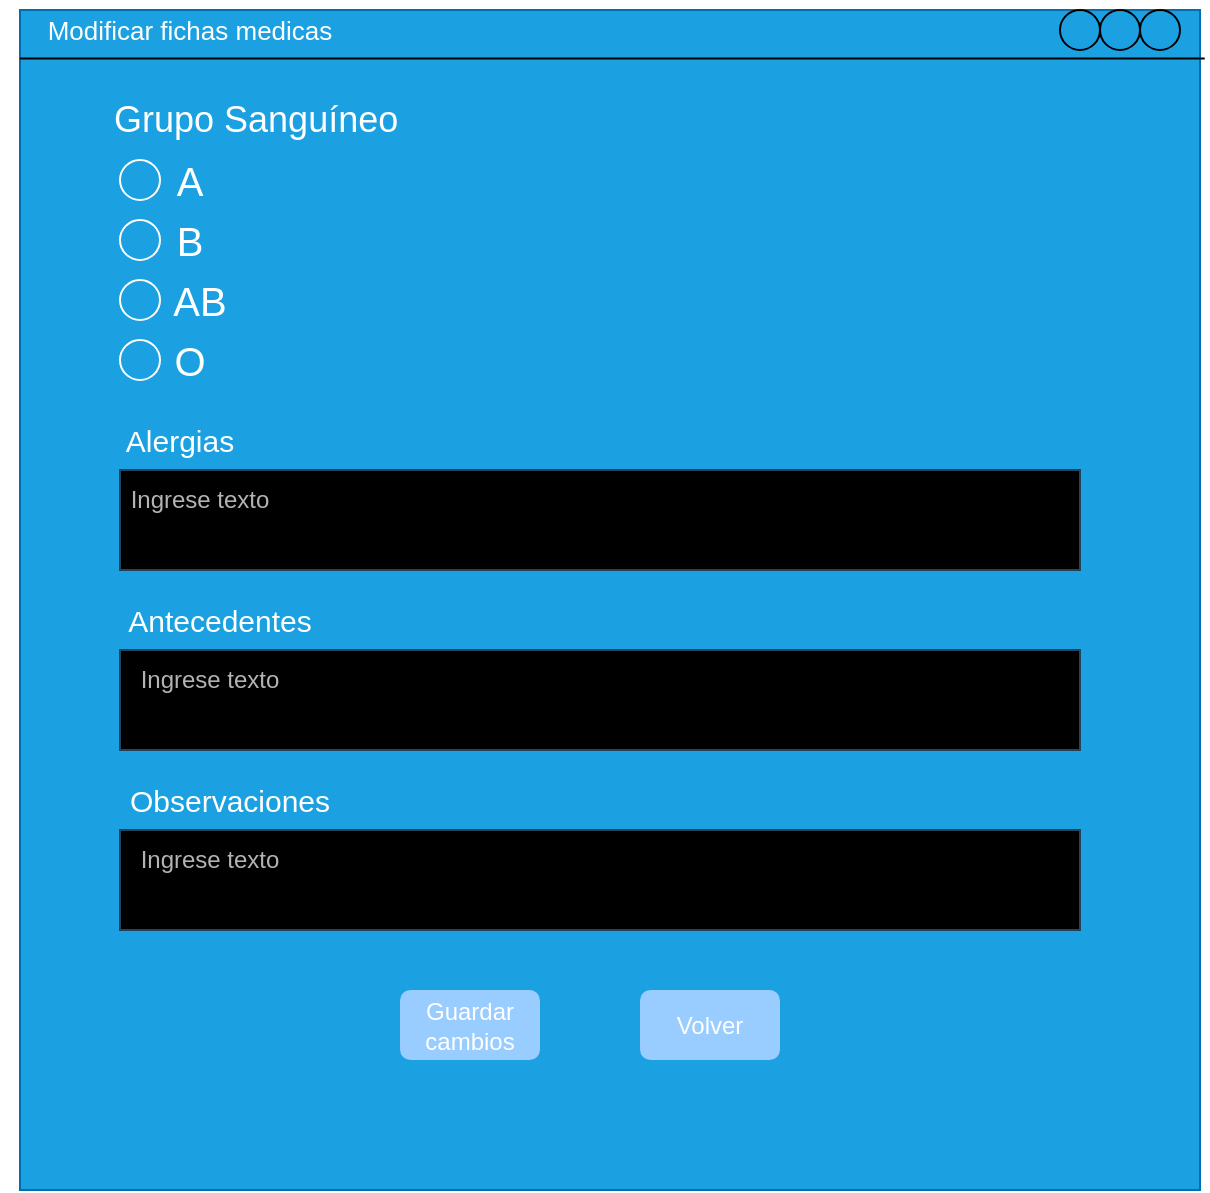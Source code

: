<mxfile version="24.9.2">
  <diagram name="Página-1" id="uzQqJbbsDxN7Airdvley">
    <mxGraphModel dx="1009" dy="573" grid="1" gridSize="10" guides="1" tooltips="1" connect="1" arrows="1" fold="1" page="1" pageScale="1" pageWidth="827" pageHeight="1169" math="0" shadow="0">
      <root>
        <mxCell id="0" />
        <mxCell id="1" parent="0" />
        <mxCell id="WR5UAl1lV9jOWFmy0-z2-1" value="" style="whiteSpace=wrap;html=1;aspect=fixed;fillColor=#1ba1e2;fontColor=#ffffff;strokeColor=#006EAF;" vertex="1" parent="1">
          <mxGeometry x="50" y="40" width="590" height="590" as="geometry" />
        </mxCell>
        <mxCell id="WR5UAl1lV9jOWFmy0-z2-2" value="" style="endArrow=none;html=1;rounded=0;exitX=0;exitY=0.041;exitDx=0;exitDy=0;exitPerimeter=0;entryX=1.004;entryY=0.041;entryDx=0;entryDy=0;entryPerimeter=0;" edge="1" parent="1" source="WR5UAl1lV9jOWFmy0-z2-1" target="WR5UAl1lV9jOWFmy0-z2-1">
          <mxGeometry width="50" height="50" relative="1" as="geometry">
            <mxPoint x="390" y="350" as="sourcePoint" />
            <mxPoint x="612" y="70" as="targetPoint" />
          </mxGeometry>
        </mxCell>
        <mxCell id="WR5UAl1lV9jOWFmy0-z2-3" value="&lt;font color=&quot;#ffffff&quot; style=&quot;font-size: 13px;&quot;&gt;Modificar fichas medicas&lt;/font&gt;" style="text;html=1;align=center;verticalAlign=middle;whiteSpace=wrap;rounded=0;" vertex="1" parent="1">
          <mxGeometry x="40" y="35" width="190" height="30" as="geometry" />
        </mxCell>
        <mxCell id="WR5UAl1lV9jOWFmy0-z2-5" value="" style="ellipse;whiteSpace=wrap;html=1;aspect=fixed;fillColor=none;" vertex="1" parent="1">
          <mxGeometry x="570" y="40" width="20" height="20" as="geometry" />
        </mxCell>
        <mxCell id="WR5UAl1lV9jOWFmy0-z2-6" value="" style="ellipse;whiteSpace=wrap;html=1;aspect=fixed;fillColor=none;" vertex="1" parent="1">
          <mxGeometry x="590" y="40" width="20" height="20" as="geometry" />
        </mxCell>
        <mxCell id="WR5UAl1lV9jOWFmy0-z2-7" value="" style="ellipse;whiteSpace=wrap;html=1;aspect=fixed;fillColor=none;" vertex="1" parent="1">
          <mxGeometry x="610" y="40" width="20" height="20" as="geometry" />
        </mxCell>
        <mxCell id="WR5UAl1lV9jOWFmy0-z2-9" value="&lt;font color=&quot;#ffffff&quot; style=&quot;font-size: 18px;&quot;&gt;Grupo Sanguíneo&lt;/font&gt;" style="text;html=1;align=left;verticalAlign=middle;whiteSpace=wrap;rounded=0;" vertex="1" parent="1">
          <mxGeometry x="95" y="80" width="160" height="30" as="geometry" />
        </mxCell>
        <mxCell id="WR5UAl1lV9jOWFmy0-z2-11" value="" style="ellipse;whiteSpace=wrap;html=1;aspect=fixed;fillColor=none;strokeColor=#FFFFFF;" vertex="1" parent="1">
          <mxGeometry x="100" y="115" width="20" height="20" as="geometry" />
        </mxCell>
        <mxCell id="WR5UAl1lV9jOWFmy0-z2-12" value="" style="ellipse;whiteSpace=wrap;html=1;aspect=fixed;fillColor=none;strokeColor=#FFFFFF;" vertex="1" parent="1">
          <mxGeometry x="100" y="145" width="20" height="20" as="geometry" />
        </mxCell>
        <mxCell id="WR5UAl1lV9jOWFmy0-z2-13" value="" style="ellipse;whiteSpace=wrap;html=1;aspect=fixed;fillColor=none;strokeColor=#FFFFFF;" vertex="1" parent="1">
          <mxGeometry x="100" y="175" width="20" height="20" as="geometry" />
        </mxCell>
        <mxCell id="WR5UAl1lV9jOWFmy0-z2-14" value="" style="ellipse;whiteSpace=wrap;html=1;aspect=fixed;fillColor=none;strokeColor=#FFFFFF;" vertex="1" parent="1">
          <mxGeometry x="100" y="205" width="20" height="20" as="geometry" />
        </mxCell>
        <mxCell id="WR5UAl1lV9jOWFmy0-z2-17" value="&lt;font color=&quot;#ffffff&quot; style=&quot;font-size: 20px;&quot;&gt;A&lt;/font&gt;" style="text;html=1;align=center;verticalAlign=middle;whiteSpace=wrap;rounded=0;" vertex="1" parent="1">
          <mxGeometry x="105" y="110" width="60" height="30" as="geometry" />
        </mxCell>
        <mxCell id="WR5UAl1lV9jOWFmy0-z2-18" value="&lt;font style=&quot;font-size: 20px;&quot; color=&quot;#ffffff&quot;&gt;B&lt;/font&gt;" style="text;html=1;align=center;verticalAlign=middle;whiteSpace=wrap;rounded=0;" vertex="1" parent="1">
          <mxGeometry x="105" y="140" width="60" height="30" as="geometry" />
        </mxCell>
        <mxCell id="WR5UAl1lV9jOWFmy0-z2-19" value="&lt;font color=&quot;#ffffff&quot; style=&quot;font-size: 20px;&quot;&gt;AB&lt;/font&gt;" style="text;html=1;align=center;verticalAlign=middle;whiteSpace=wrap;rounded=0;" vertex="1" parent="1">
          <mxGeometry x="110" y="170" width="60" height="30" as="geometry" />
        </mxCell>
        <mxCell id="WR5UAl1lV9jOWFmy0-z2-20" value="&lt;font color=&quot;#ffffff&quot; style=&quot;font-size: 20px;&quot;&gt;O&lt;/font&gt;" style="text;html=1;align=center;verticalAlign=middle;whiteSpace=wrap;rounded=0;" vertex="1" parent="1">
          <mxGeometry x="105" y="200" width="60" height="30" as="geometry" />
        </mxCell>
        <mxCell id="WR5UAl1lV9jOWFmy0-z2-21" value="&lt;font color=&quot;#ffffff&quot; style=&quot;font-size: 15px;&quot;&gt;Alergias&lt;/font&gt;" style="text;html=1;align=center;verticalAlign=middle;whiteSpace=wrap;rounded=0;" vertex="1" parent="1">
          <mxGeometry x="100" y="240" width="60" height="30" as="geometry" />
        </mxCell>
        <mxCell id="WR5UAl1lV9jOWFmy0-z2-22" value="" style="rounded=0;whiteSpace=wrap;html=1;fillColor=#000000;strokeColor=#23445d;" vertex="1" parent="1">
          <mxGeometry x="100" y="270" width="480" height="50" as="geometry" />
        </mxCell>
        <mxCell id="WR5UAl1lV9jOWFmy0-z2-23" value="&lt;font color=&quot;#b3b3b3&quot;&gt;Ingrese texto&lt;/font&gt;" style="text;html=1;align=center;verticalAlign=middle;whiteSpace=wrap;rounded=0;" vertex="1" parent="1">
          <mxGeometry x="95" y="270" width="90" height="30" as="geometry" />
        </mxCell>
        <mxCell id="WR5UAl1lV9jOWFmy0-z2-24" value="&lt;font color=&quot;#ffffff&quot;&gt;&lt;span style=&quot;font-size: 15px;&quot;&gt;Antecedentes&lt;/span&gt;&lt;/font&gt;" style="text;html=1;align=center;verticalAlign=middle;whiteSpace=wrap;rounded=0;" vertex="1" parent="1">
          <mxGeometry x="120" y="330" width="60" height="30" as="geometry" />
        </mxCell>
        <mxCell id="WR5UAl1lV9jOWFmy0-z2-25" value="" style="rounded=0;whiteSpace=wrap;html=1;fillColor=#000000;strokeColor=#23445d;" vertex="1" parent="1">
          <mxGeometry x="100" y="360" width="480" height="50" as="geometry" />
        </mxCell>
        <mxCell id="WR5UAl1lV9jOWFmy0-z2-26" value="&lt;font color=&quot;#b3b3b3&quot;&gt;Ingrese texto&lt;/font&gt;" style="text;html=1;align=center;verticalAlign=middle;whiteSpace=wrap;rounded=0;" vertex="1" parent="1">
          <mxGeometry x="100" y="360" width="90" height="30" as="geometry" />
        </mxCell>
        <mxCell id="WR5UAl1lV9jOWFmy0-z2-27" value="&lt;font color=&quot;#ffffff&quot;&gt;&lt;span style=&quot;font-size: 15px;&quot;&gt;Observaciones&lt;/span&gt;&lt;/font&gt;" style="text;html=1;align=center;verticalAlign=middle;whiteSpace=wrap;rounded=0;" vertex="1" parent="1">
          <mxGeometry x="125" y="420" width="60" height="30" as="geometry" />
        </mxCell>
        <mxCell id="WR5UAl1lV9jOWFmy0-z2-28" value="" style="rounded=0;whiteSpace=wrap;html=1;fillColor=#000000;strokeColor=#23445d;" vertex="1" parent="1">
          <mxGeometry x="100" y="450" width="480" height="50" as="geometry" />
        </mxCell>
        <mxCell id="WR5UAl1lV9jOWFmy0-z2-29" value="&lt;font color=&quot;#b3b3b3&quot;&gt;Ingrese texto&lt;/font&gt;" style="text;html=1;align=center;verticalAlign=middle;whiteSpace=wrap;rounded=0;" vertex="1" parent="1">
          <mxGeometry x="100" y="450" width="90" height="30" as="geometry" />
        </mxCell>
        <mxCell id="WR5UAl1lV9jOWFmy0-z2-31" value="" style="rounded=1;whiteSpace=wrap;html=1;fillColor=#99CCFF;strokeColor=none;" vertex="1" parent="1">
          <mxGeometry x="240" y="530" width="70" height="35" as="geometry" />
        </mxCell>
        <mxCell id="WR5UAl1lV9jOWFmy0-z2-32" value="&lt;font color=&quot;#ffffff&quot;&gt;Guardar cambios&lt;/font&gt;" style="text;html=1;align=center;verticalAlign=middle;whiteSpace=wrap;rounded=0;" vertex="1" parent="1">
          <mxGeometry x="245" y="532.5" width="60" height="30" as="geometry" />
        </mxCell>
        <mxCell id="WR5UAl1lV9jOWFmy0-z2-33" value="" style="rounded=1;whiteSpace=wrap;html=1;fillColor=#99CCFF;strokeColor=none;" vertex="1" parent="1">
          <mxGeometry x="360" y="530" width="70" height="35" as="geometry" />
        </mxCell>
        <mxCell id="WR5UAl1lV9jOWFmy0-z2-34" value="&lt;font color=&quot;#ffffff&quot;&gt;Volver&lt;/font&gt;" style="text;html=1;align=center;verticalAlign=middle;whiteSpace=wrap;rounded=0;" vertex="1" parent="1">
          <mxGeometry x="365" y="532.5" width="60" height="30" as="geometry" />
        </mxCell>
      </root>
    </mxGraphModel>
  </diagram>
</mxfile>
